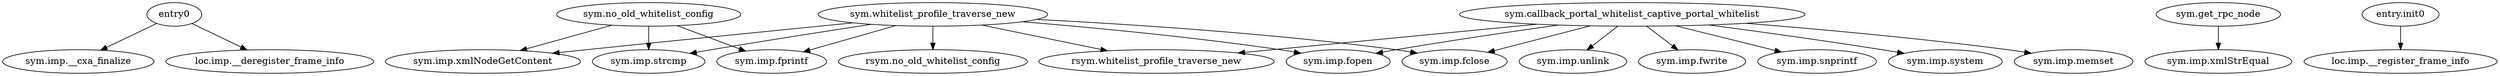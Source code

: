 digraph code {
  "0x00000a08" [label="entry0"];
  "0x00000a08" -> "0x00000990";
  "0x00000990" [label="sym.imp.__cxa_finalize"];
  "0x00000a08" -> "0x000009fc";
  "0x000009fc" [label="loc.imp.__deregister_frame_info"];
  "0x00000b48" [label="sym.no_old_whitelist_config"];
  "0x00000b48" -> "0x0000096c";
  "0x0000096c" [label="sym.imp.xmlNodeGetContent"];
  "0x00000b48" -> "0x000009f0";
  "0x000009f0" [label="sym.imp.strcmp"];
  "0x00000b48" -> "0x000009d8";
  "0x000009d8" [label="sym.imp.fprintf"];
  "0x00000b0c" [label="sym.get_rpc_node"];
  "0x00000b0c" -> "0x00000948";
  "0x00000948" [label="sym.imp.xmlStrEqual"];
  "0x00000dfc" [label="sym.callback_portal_whitelist_captive_portal_whitelist"];
  "0x00000dfc" -> "0x000009cc";
  "0x000009cc" [label="sym.imp.memset"];
  "0x00000dfc" -> "0x000009c0";
  "0x000009c0" [label="sym.imp.unlink"];
  "0x00000dfc" -> "0x000009e4";
  "0x000009e4" [label="rsym.whitelist_profile_traverse_new"];
  "0x00000dfc" -> "0x000009b4";
  "0x000009b4" [label="sym.imp.fopen"];
  "0x00000dfc" -> "0x00000978";
  "0x00000978" [label="sym.imp.fwrite"];
  "0x00000dfc" -> "0x000009a8";
  "0x000009a8" [label="sym.imp.fclose"];
  "0x00000dfc" -> "0x0000099c";
  "0x0000099c" [label="sym.imp.snprintf"];
  "0x00000dfc" -> "0x00000984";
  "0x00000984" [label="sym.imp.system"];
  "0x00000c98" [label="sym.whitelist_profile_traverse_new"];
  "0x00000c98" -> "0x000009e4";
  "0x000009e4" [label="rsym.whitelist_profile_traverse_new"];
  "0x00000c98" -> "0x000009b4";
  "0x000009b4" [label="sym.imp.fopen"];
  "0x00000c98" -> "0x0000096c";
  "0x0000096c" [label="sym.imp.xmlNodeGetContent"];
  "0x00000c98" -> "0x000009f0";
  "0x000009f0" [label="sym.imp.strcmp"];
  "0x00000c98" -> "0x000009a8";
  "0x000009a8" [label="sym.imp.fclose"];
  "0x00000c98" -> "0x000009d8";
  "0x000009d8" [label="sym.imp.fprintf"];
  "0x00000c98" -> "0x00000960";
  "0x00000960" [label="rsym.no_old_whitelist_config"];
  "0x00000a84" [label="entry.init0"];
  "0x00000a84" -> "0x00000954";
  "0x00000954" [label="loc.imp.__register_frame_info"];
}